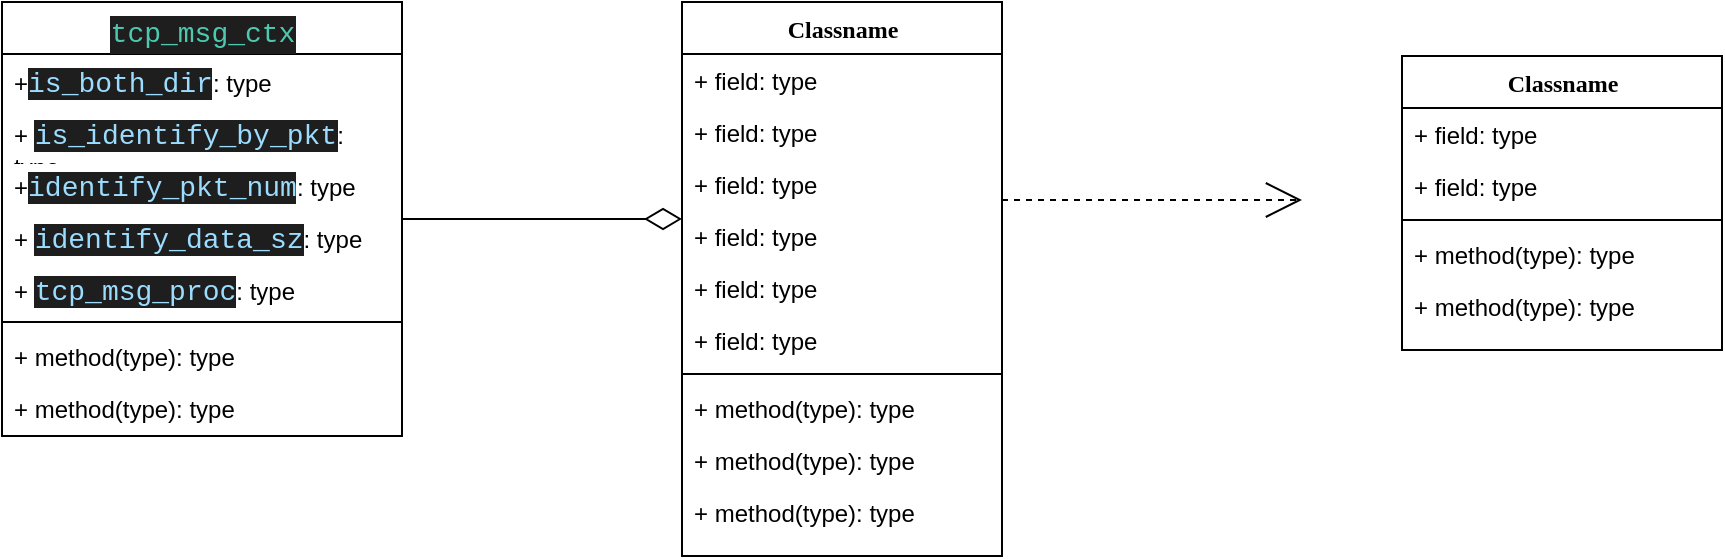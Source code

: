 <mxfile>
    <diagram id="ePkEWGPfWUgdX5qKk1eL" name="tcp_msg">
        <mxGraphModel dx="1294" dy="790" grid="1" gridSize="10" guides="1" tooltips="1" connect="1" arrows="1" fold="1" page="1" pageScale="1" pageWidth="827" pageHeight="1169" math="0" shadow="0">
            <root>
                <mxCell id="lnMlhqUFcrsh2ACSZKtL-0"/>
                <mxCell id="lnMlhqUFcrsh2ACSZKtL-1" parent="lnMlhqUFcrsh2ACSZKtL-0"/>
                <mxCell id="lnMlhqUFcrsh2ACSZKtL-2" value="&lt;div style=&quot;color: rgb(212 , 212 , 212) ; background-color: rgb(30 , 30 , 30) ; font-family: &amp;#34;consolas&amp;#34; , &amp;#34;courier new&amp;#34; , monospace ; font-weight: normal ; font-size: 14px ; line-height: 19px&quot;&gt;&lt;span style=&quot;color: #4ec9b0&quot;&gt;tcp_msg_ctx&lt;/span&gt;&lt;/div&gt;" style="swimlane;html=1;fontStyle=1;align=center;verticalAlign=top;childLayout=stackLayout;horizontal=1;startSize=26;horizontalStack=0;resizeParent=1;resizeLast=0;collapsible=1;marginBottom=0;swimlaneFillColor=#ffffff;rounded=0;shadow=0;comic=0;labelBackgroundColor=none;strokeWidth=1;fillColor=none;fontFamily=Verdana;fontSize=12" vertex="1" parent="lnMlhqUFcrsh2ACSZKtL-1">
                    <mxGeometry x="90" y="83" width="200" height="217" as="geometry">
                        <mxRectangle x="90" y="83" width="120" height="26" as="alternateBounds"/>
                    </mxGeometry>
                </mxCell>
                <mxCell id="lnMlhqUFcrsh2ACSZKtL-3" value="+&lt;span style=&quot;color: rgb(156 , 220 , 254) ; background-color: rgb(30 , 30 , 30) ; font-family: &amp;#34;consolas&amp;#34; , &amp;#34;courier new&amp;#34; , monospace ; font-size: 14px&quot;&gt;is_both_dir&lt;/span&gt;&lt;span&gt;: type&lt;/span&gt;" style="text;html=1;strokeColor=none;fillColor=none;align=left;verticalAlign=top;spacingLeft=4;spacingRight=4;whiteSpace=wrap;overflow=hidden;rotatable=0;points=[[0,0.5],[1,0.5]];portConstraint=eastwest;" vertex="1" parent="lnMlhqUFcrsh2ACSZKtL-2">
                    <mxGeometry y="26" width="200" height="26" as="geometry"/>
                </mxCell>
                <mxCell id="lnMlhqUFcrsh2ACSZKtL-4" value="+&amp;nbsp;&lt;span style=&quot;color: rgb(156 , 220 , 254) ; background-color: rgb(30 , 30 , 30) ; font-family: &amp;#34;consolas&amp;#34; , &amp;#34;courier new&amp;#34; , monospace ; font-size: 14px&quot;&gt;is_identify_by_pkt&lt;/span&gt;&lt;span&gt;: type&lt;/span&gt;" style="text;html=1;strokeColor=none;fillColor=none;align=left;verticalAlign=top;spacingLeft=4;spacingRight=4;whiteSpace=wrap;overflow=hidden;rotatable=0;points=[[0,0.5],[1,0.5]];portConstraint=eastwest;" vertex="1" parent="lnMlhqUFcrsh2ACSZKtL-2">
                    <mxGeometry y="52" width="200" height="26" as="geometry"/>
                </mxCell>
                <mxCell id="lnMlhqUFcrsh2ACSZKtL-5" value="+&lt;span style=&quot;color: rgb(156 , 220 , 254) ; background-color: rgb(30 , 30 , 30) ; font-family: &amp;#34;consolas&amp;#34; , &amp;#34;courier new&amp;#34; , monospace ; font-size: 14px&quot;&gt;identify_pkt_num&lt;/span&gt;&lt;span&gt;: type&lt;/span&gt;" style="text;html=1;strokeColor=none;fillColor=none;align=left;verticalAlign=top;spacingLeft=4;spacingRight=4;whiteSpace=wrap;overflow=hidden;rotatable=0;points=[[0,0.5],[1,0.5]];portConstraint=eastwest;" vertex="1" parent="lnMlhqUFcrsh2ACSZKtL-2">
                    <mxGeometry y="78" width="200" height="26" as="geometry"/>
                </mxCell>
                <mxCell id="lnMlhqUFcrsh2ACSZKtL-6" value="+&amp;nbsp;&lt;span style=&quot;color: rgb(156 , 220 , 254) ; background-color: rgb(30 , 30 , 30) ; font-family: &amp;#34;consolas&amp;#34; , &amp;#34;courier new&amp;#34; , monospace ; font-size: 14px&quot;&gt;identify_data_sz&lt;/span&gt;&lt;span&gt;: type&lt;/span&gt;" style="text;html=1;strokeColor=none;fillColor=none;align=left;verticalAlign=top;spacingLeft=4;spacingRight=4;whiteSpace=wrap;overflow=hidden;rotatable=0;points=[[0,0.5],[1,0.5]];portConstraint=eastwest;" vertex="1" parent="lnMlhqUFcrsh2ACSZKtL-2">
                    <mxGeometry y="104" width="200" height="26" as="geometry"/>
                </mxCell>
                <mxCell id="lnMlhqUFcrsh2ACSZKtL-7" value="+&amp;nbsp;&lt;span style=&quot;color: rgb(156 , 220 , 254) ; background-color: rgb(30 , 30 , 30) ; font-family: &amp;#34;consolas&amp;#34; , &amp;#34;courier new&amp;#34; , monospace ; font-size: 14px&quot;&gt;tcp_msg_proc&lt;/span&gt;&lt;span&gt;: type&lt;/span&gt;" style="text;html=1;strokeColor=none;fillColor=none;align=left;verticalAlign=top;spacingLeft=4;spacingRight=4;whiteSpace=wrap;overflow=hidden;rotatable=0;points=[[0,0.5],[1,0.5]];portConstraint=eastwest;" vertex="1" parent="lnMlhqUFcrsh2ACSZKtL-2">
                    <mxGeometry y="130" width="200" height="26" as="geometry"/>
                </mxCell>
                <mxCell id="lnMlhqUFcrsh2ACSZKtL-8" value="" style="line;html=1;strokeWidth=1;fillColor=none;align=left;verticalAlign=middle;spacingTop=-1;spacingLeft=3;spacingRight=3;rotatable=0;labelPosition=right;points=[];portConstraint=eastwest;" vertex="1" parent="lnMlhqUFcrsh2ACSZKtL-2">
                    <mxGeometry y="156" width="200" height="8" as="geometry"/>
                </mxCell>
                <mxCell id="lnMlhqUFcrsh2ACSZKtL-9" value="+ method(type): type" style="text;html=1;strokeColor=none;fillColor=none;align=left;verticalAlign=top;spacingLeft=4;spacingRight=4;whiteSpace=wrap;overflow=hidden;rotatable=0;points=[[0,0.5],[1,0.5]];portConstraint=eastwest;" vertex="1" parent="lnMlhqUFcrsh2ACSZKtL-2">
                    <mxGeometry y="164" width="200" height="26" as="geometry"/>
                </mxCell>
                <mxCell id="lnMlhqUFcrsh2ACSZKtL-10" value="+ method(type): type" style="text;html=1;strokeColor=none;fillColor=none;align=left;verticalAlign=top;spacingLeft=4;spacingRight=4;whiteSpace=wrap;overflow=hidden;rotatable=0;points=[[0,0.5],[1,0.5]];portConstraint=eastwest;" vertex="1" parent="lnMlhqUFcrsh2ACSZKtL-2">
                    <mxGeometry y="190" width="200" height="26" as="geometry"/>
                </mxCell>
                <mxCell id="lnMlhqUFcrsh2ACSZKtL-11" style="edgeStyle=elbowEdgeStyle;html=1;labelBackgroundColor=none;startFill=0;startSize=8;endArrow=open;endFill=0;endSize=16;fontFamily=Verdana;fontSize=12;elbow=vertical;dashed=1;" edge="1" parent="lnMlhqUFcrsh2ACSZKtL-1" source="lnMlhqUFcrsh2ACSZKtL-12">
                    <mxGeometry relative="1" as="geometry">
                        <mxPoint x="740" y="182" as="targetPoint"/>
                    </mxGeometry>
                </mxCell>
                <mxCell id="lnMlhqUFcrsh2ACSZKtL-12" value="Classname" style="swimlane;html=1;fontStyle=1;align=center;verticalAlign=top;childLayout=stackLayout;horizontal=1;startSize=26;horizontalStack=0;resizeParent=1;resizeLast=0;collapsible=1;marginBottom=0;swimlaneFillColor=#ffffff;rounded=0;shadow=0;comic=0;labelBackgroundColor=none;strokeWidth=1;fillColor=none;fontFamily=Verdana;fontSize=12" vertex="1" parent="lnMlhqUFcrsh2ACSZKtL-1">
                    <mxGeometry x="430" y="83" width="160" height="277" as="geometry"/>
                </mxCell>
                <mxCell id="lnMlhqUFcrsh2ACSZKtL-13" value="+ field: type" style="text;html=1;strokeColor=none;fillColor=none;align=left;verticalAlign=top;spacingLeft=4;spacingRight=4;whiteSpace=wrap;overflow=hidden;rotatable=0;points=[[0,0.5],[1,0.5]];portConstraint=eastwest;" vertex="1" parent="lnMlhqUFcrsh2ACSZKtL-12">
                    <mxGeometry y="26" width="160" height="26" as="geometry"/>
                </mxCell>
                <mxCell id="lnMlhqUFcrsh2ACSZKtL-14" value="+ field: type" style="text;html=1;strokeColor=none;fillColor=none;align=left;verticalAlign=top;spacingLeft=4;spacingRight=4;whiteSpace=wrap;overflow=hidden;rotatable=0;points=[[0,0.5],[1,0.5]];portConstraint=eastwest;" vertex="1" parent="lnMlhqUFcrsh2ACSZKtL-12">
                    <mxGeometry y="52" width="160" height="26" as="geometry"/>
                </mxCell>
                <mxCell id="lnMlhqUFcrsh2ACSZKtL-15" value="+ field: type" style="text;html=1;strokeColor=none;fillColor=none;align=left;verticalAlign=top;spacingLeft=4;spacingRight=4;whiteSpace=wrap;overflow=hidden;rotatable=0;points=[[0,0.5],[1,0.5]];portConstraint=eastwest;" vertex="1" parent="lnMlhqUFcrsh2ACSZKtL-12">
                    <mxGeometry y="78" width="160" height="26" as="geometry"/>
                </mxCell>
                <mxCell id="lnMlhqUFcrsh2ACSZKtL-16" value="+ field: type" style="text;html=1;strokeColor=none;fillColor=none;align=left;verticalAlign=top;spacingLeft=4;spacingRight=4;whiteSpace=wrap;overflow=hidden;rotatable=0;points=[[0,0.5],[1,0.5]];portConstraint=eastwest;" vertex="1" parent="lnMlhqUFcrsh2ACSZKtL-12">
                    <mxGeometry y="104" width="160" height="26" as="geometry"/>
                </mxCell>
                <mxCell id="lnMlhqUFcrsh2ACSZKtL-17" value="+ field: type" style="text;html=1;strokeColor=none;fillColor=none;align=left;verticalAlign=top;spacingLeft=4;spacingRight=4;whiteSpace=wrap;overflow=hidden;rotatable=0;points=[[0,0.5],[1,0.5]];portConstraint=eastwest;" vertex="1" parent="lnMlhqUFcrsh2ACSZKtL-12">
                    <mxGeometry y="130" width="160" height="26" as="geometry"/>
                </mxCell>
                <mxCell id="lnMlhqUFcrsh2ACSZKtL-18" value="+ field: type" style="text;html=1;strokeColor=none;fillColor=none;align=left;verticalAlign=top;spacingLeft=4;spacingRight=4;whiteSpace=wrap;overflow=hidden;rotatable=0;points=[[0,0.5],[1,0.5]];portConstraint=eastwest;" vertex="1" parent="lnMlhqUFcrsh2ACSZKtL-12">
                    <mxGeometry y="156" width="160" height="26" as="geometry"/>
                </mxCell>
                <mxCell id="lnMlhqUFcrsh2ACSZKtL-19" value="" style="line;html=1;strokeWidth=1;fillColor=none;align=left;verticalAlign=middle;spacingTop=-1;spacingLeft=3;spacingRight=3;rotatable=0;labelPosition=right;points=[];portConstraint=eastwest;" vertex="1" parent="lnMlhqUFcrsh2ACSZKtL-12">
                    <mxGeometry y="182" width="160" height="8" as="geometry"/>
                </mxCell>
                <mxCell id="lnMlhqUFcrsh2ACSZKtL-20" value="+ method(type): type" style="text;html=1;strokeColor=none;fillColor=none;align=left;verticalAlign=top;spacingLeft=4;spacingRight=4;whiteSpace=wrap;overflow=hidden;rotatable=0;points=[[0,0.5],[1,0.5]];portConstraint=eastwest;" vertex="1" parent="lnMlhqUFcrsh2ACSZKtL-12">
                    <mxGeometry y="190" width="160" height="26" as="geometry"/>
                </mxCell>
                <mxCell id="lnMlhqUFcrsh2ACSZKtL-21" value="+ method(type): type" style="text;html=1;strokeColor=none;fillColor=none;align=left;verticalAlign=top;spacingLeft=4;spacingRight=4;whiteSpace=wrap;overflow=hidden;rotatable=0;points=[[0,0.5],[1,0.5]];portConstraint=eastwest;" vertex="1" parent="lnMlhqUFcrsh2ACSZKtL-12">
                    <mxGeometry y="216" width="160" height="26" as="geometry"/>
                </mxCell>
                <mxCell id="lnMlhqUFcrsh2ACSZKtL-22" value="+ method(type): type" style="text;html=1;strokeColor=none;fillColor=none;align=left;verticalAlign=top;spacingLeft=4;spacingRight=4;whiteSpace=wrap;overflow=hidden;rotatable=0;points=[[0,0.5],[1,0.5]];portConstraint=eastwest;" vertex="1" parent="lnMlhqUFcrsh2ACSZKtL-12">
                    <mxGeometry y="242" width="160" height="26" as="geometry"/>
                </mxCell>
                <mxCell id="lnMlhqUFcrsh2ACSZKtL-23" value="Classname" style="swimlane;html=1;fontStyle=1;align=center;verticalAlign=top;childLayout=stackLayout;horizontal=1;startSize=26;horizontalStack=0;resizeParent=1;resizeLast=0;collapsible=1;marginBottom=0;swimlaneFillColor=#ffffff;rounded=0;shadow=0;comic=0;labelBackgroundColor=none;strokeWidth=1;fillColor=none;fontFamily=Verdana;fontSize=12" vertex="1" parent="lnMlhqUFcrsh2ACSZKtL-1">
                    <mxGeometry x="790" y="110.0" width="160" height="147" as="geometry"/>
                </mxCell>
                <mxCell id="lnMlhqUFcrsh2ACSZKtL-24" value="+ field: type" style="text;html=1;strokeColor=none;fillColor=none;align=left;verticalAlign=top;spacingLeft=4;spacingRight=4;whiteSpace=wrap;overflow=hidden;rotatable=0;points=[[0,0.5],[1,0.5]];portConstraint=eastwest;" vertex="1" parent="lnMlhqUFcrsh2ACSZKtL-23">
                    <mxGeometry y="26" width="160" height="26" as="geometry"/>
                </mxCell>
                <mxCell id="lnMlhqUFcrsh2ACSZKtL-25" value="+ field: type" style="text;html=1;strokeColor=none;fillColor=none;align=left;verticalAlign=top;spacingLeft=4;spacingRight=4;whiteSpace=wrap;overflow=hidden;rotatable=0;points=[[0,0.5],[1,0.5]];portConstraint=eastwest;" vertex="1" parent="lnMlhqUFcrsh2ACSZKtL-23">
                    <mxGeometry y="52" width="160" height="26" as="geometry"/>
                </mxCell>
                <mxCell id="lnMlhqUFcrsh2ACSZKtL-26" value="" style="line;html=1;strokeWidth=1;fillColor=none;align=left;verticalAlign=middle;spacingTop=-1;spacingLeft=3;spacingRight=3;rotatable=0;labelPosition=right;points=[];portConstraint=eastwest;" vertex="1" parent="lnMlhqUFcrsh2ACSZKtL-23">
                    <mxGeometry y="78" width="160" height="8" as="geometry"/>
                </mxCell>
                <mxCell id="lnMlhqUFcrsh2ACSZKtL-27" value="+ method(type): type" style="text;html=1;strokeColor=none;fillColor=none;align=left;verticalAlign=top;spacingLeft=4;spacingRight=4;whiteSpace=wrap;overflow=hidden;rotatable=0;points=[[0,0.5],[1,0.5]];portConstraint=eastwest;" vertex="1" parent="lnMlhqUFcrsh2ACSZKtL-23">
                    <mxGeometry y="86" width="160" height="26" as="geometry"/>
                </mxCell>
                <mxCell id="lnMlhqUFcrsh2ACSZKtL-28" value="+ method(type): type" style="text;html=1;strokeColor=none;fillColor=none;align=left;verticalAlign=top;spacingLeft=4;spacingRight=4;whiteSpace=wrap;overflow=hidden;rotatable=0;points=[[0,0.5],[1,0.5]];portConstraint=eastwest;" vertex="1" parent="lnMlhqUFcrsh2ACSZKtL-23">
                    <mxGeometry y="112" width="160" height="26" as="geometry"/>
                </mxCell>
                <mxCell id="lnMlhqUFcrsh2ACSZKtL-29" value="&lt;br&gt;" style="text;html=1;strokeColor=none;fillColor=none;align=left;verticalAlign=top;spacingLeft=4;spacingRight=4;whiteSpace=wrap;overflow=hidden;rotatable=0;points=[[0,0.5],[1,0.5]];portConstraint=eastwest;" vertex="1" parent="lnMlhqUFcrsh2ACSZKtL-1">
                    <mxGeometry x="90" y="213" width="200" height="26" as="geometry"/>
                </mxCell>
                <mxCell id="lnMlhqUFcrsh2ACSZKtL-30" style="edgeStyle=elbowEdgeStyle;html=1;labelBackgroundColor=none;startFill=0;startSize=8;endArrow=diamondThin;endFill=0;endSize=16;fontFamily=Verdana;fontSize=12;elbow=vertical;" edge="1" parent="lnMlhqUFcrsh2ACSZKtL-1" source="lnMlhqUFcrsh2ACSZKtL-2" target="lnMlhqUFcrsh2ACSZKtL-12">
                    <mxGeometry relative="1" as="geometry">
                        <mxPoint x="250" y="259.882" as="sourcePoint"/>
                    </mxGeometry>
                </mxCell>
            </root>
        </mxGraphModel>
    </diagram>
</mxfile>